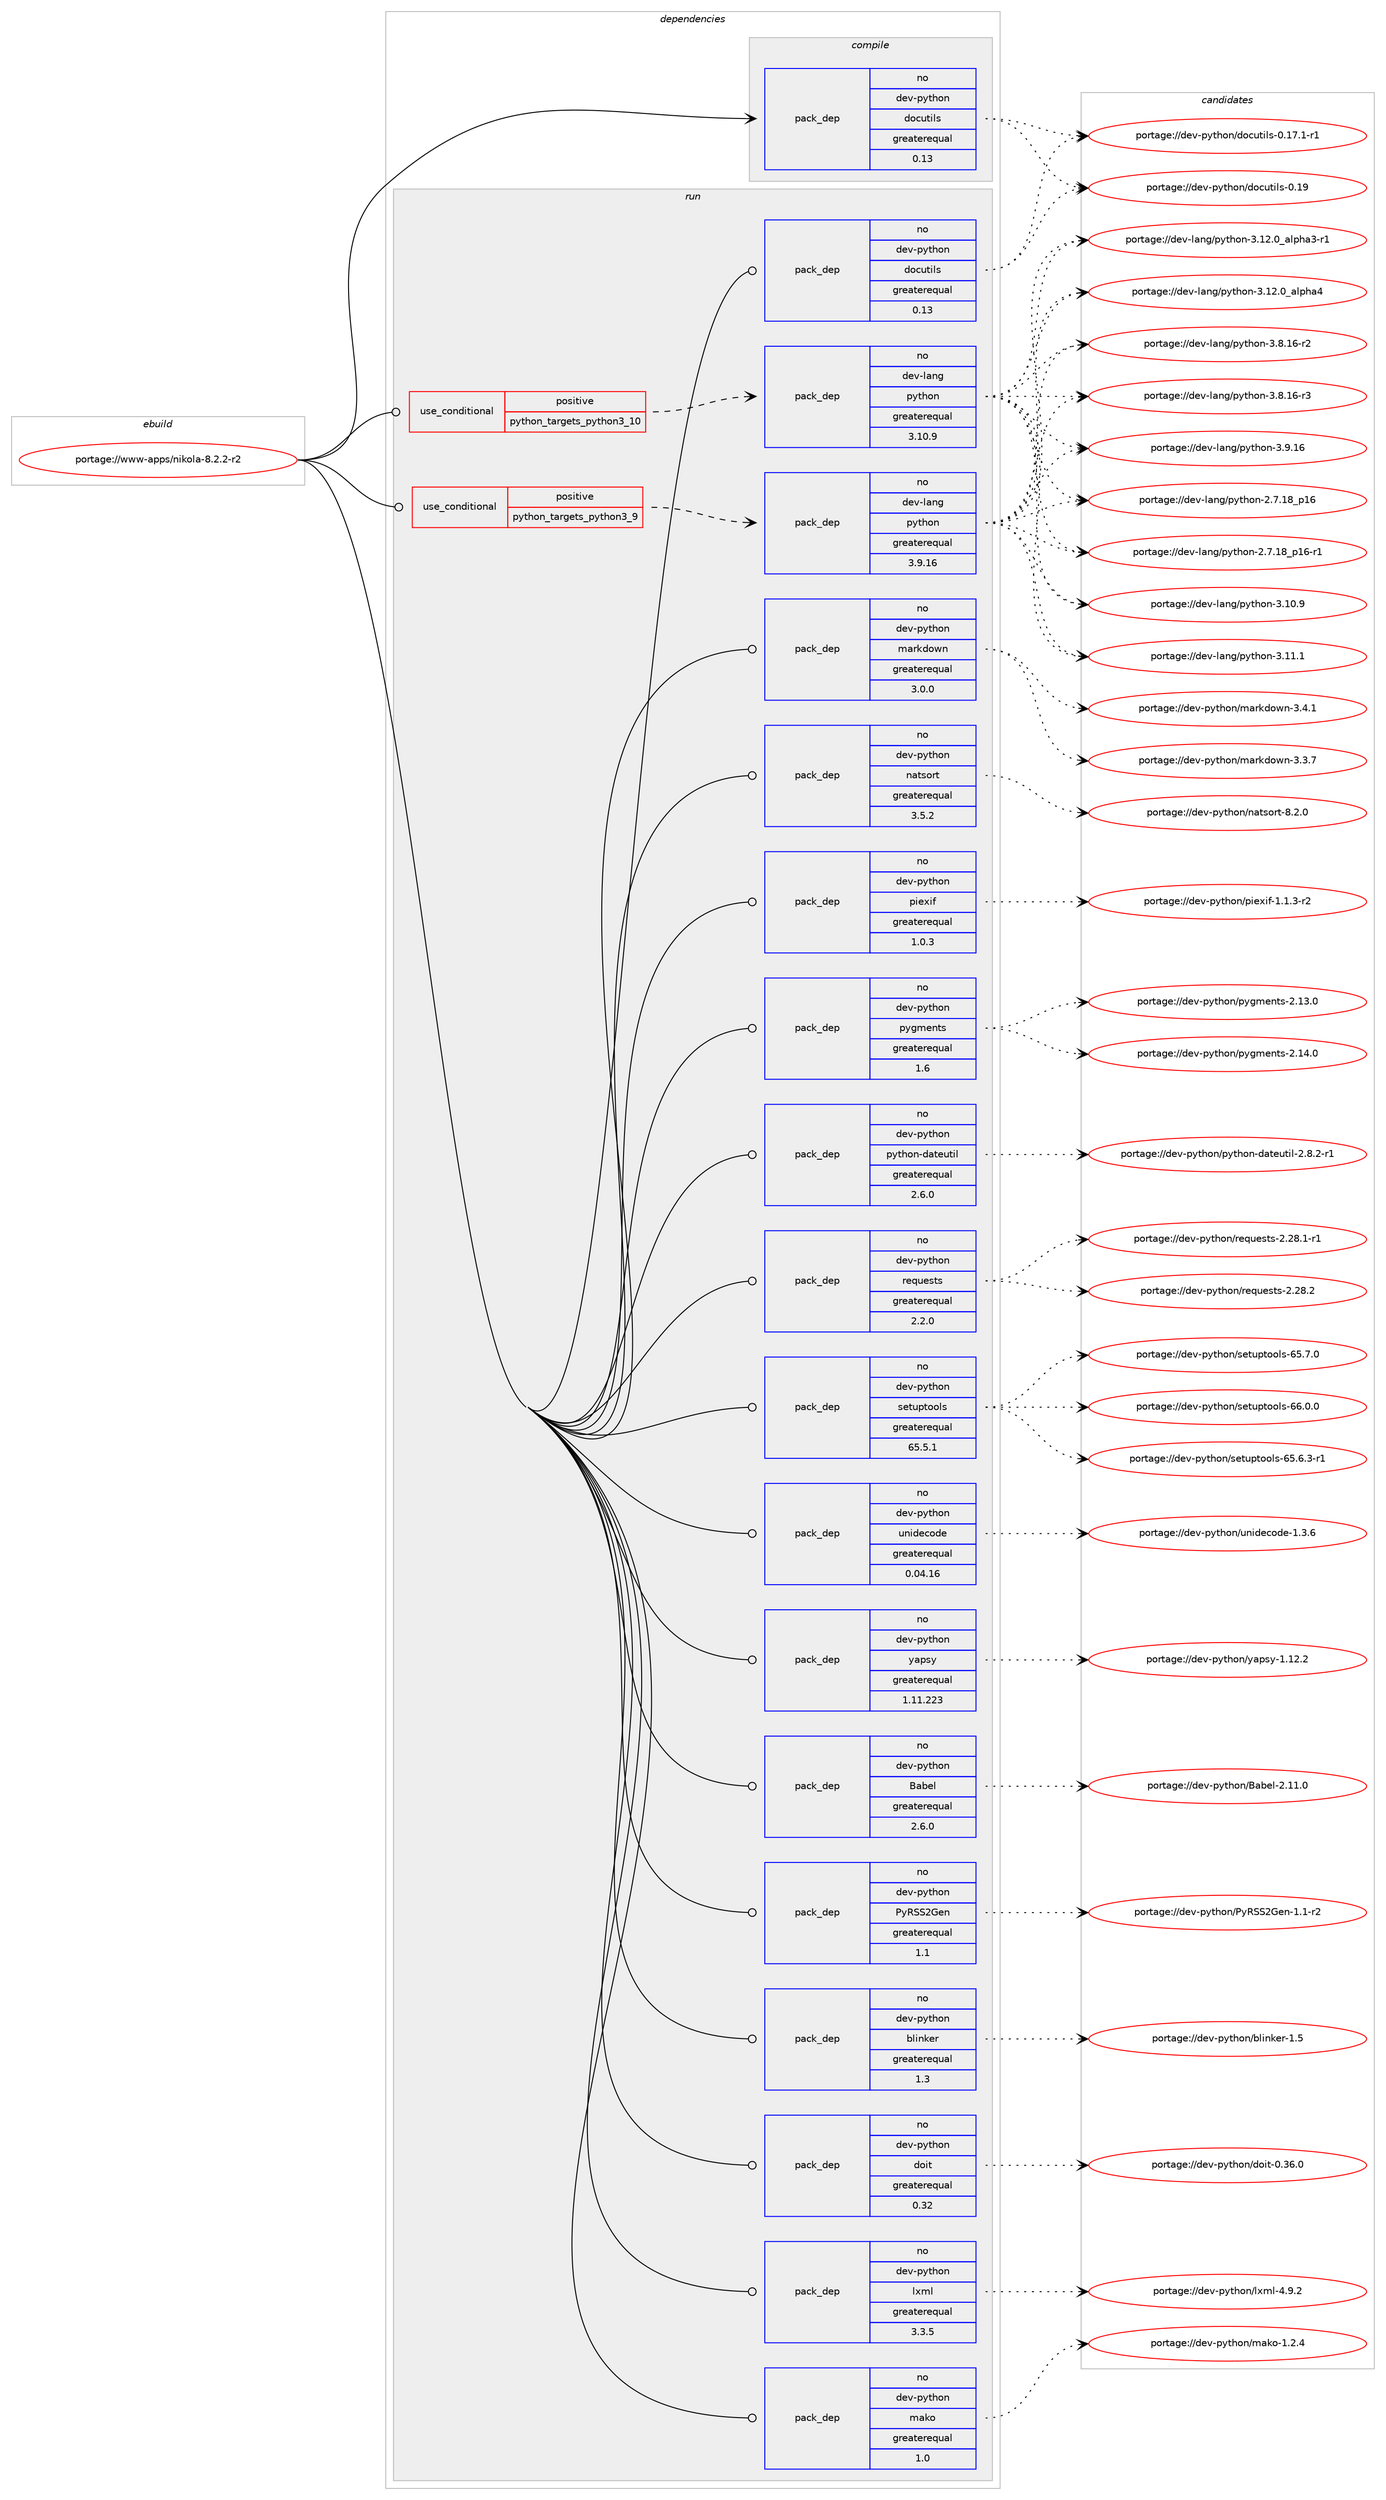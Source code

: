 digraph prolog {

# *************
# Graph options
# *************

newrank=true;
concentrate=true;
compound=true;
graph [rankdir=LR,fontname=Helvetica,fontsize=10,ranksep=1.5];#, ranksep=2.5, nodesep=0.2];
edge  [arrowhead=vee];
node  [fontname=Helvetica,fontsize=10];

# **********
# The ebuild
# **********

subgraph cluster_leftcol {
color=gray;
rank=same;
label=<<i>ebuild</i>>;
id [label="portage://www-apps/nikola-8.2.2-r2", color=red, width=4, href="../www-apps/nikola-8.2.2-r2.svg"];
}

# ****************
# The dependencies
# ****************

subgraph cluster_midcol {
color=gray;
label=<<i>dependencies</i>>;
subgraph cluster_compile {
fillcolor="#eeeeee";
style=filled;
label=<<i>compile</i>>;
subgraph pack3421 {
dependency9553 [label=<<TABLE BORDER="0" CELLBORDER="1" CELLSPACING="0" CELLPADDING="4" WIDTH="220"><TR><TD ROWSPAN="6" CELLPADDING="30">pack_dep</TD></TR><TR><TD WIDTH="110">no</TD></TR><TR><TD>dev-python</TD></TR><TR><TD>docutils</TD></TR><TR><TD>greaterequal</TD></TR><TR><TD>0.13</TD></TR></TABLE>>, shape=none, color=blue];
}
id:e -> dependency9553:w [weight=20,style="solid",arrowhead="vee"];
}
subgraph cluster_compileandrun {
fillcolor="#eeeeee";
style=filled;
label=<<i>compile and run</i>>;
}
subgraph cluster_run {
fillcolor="#eeeeee";
style=filled;
label=<<i>run</i>>;
subgraph cond6018 {
dependency9554 [label=<<TABLE BORDER="0" CELLBORDER="1" CELLSPACING="0" CELLPADDING="4"><TR><TD ROWSPAN="3" CELLPADDING="10">use_conditional</TD></TR><TR><TD>positive</TD></TR><TR><TD>python_targets_python3_10</TD></TR></TABLE>>, shape=none, color=red];
subgraph pack3422 {
dependency9555 [label=<<TABLE BORDER="0" CELLBORDER="1" CELLSPACING="0" CELLPADDING="4" WIDTH="220"><TR><TD ROWSPAN="6" CELLPADDING="30">pack_dep</TD></TR><TR><TD WIDTH="110">no</TD></TR><TR><TD>dev-lang</TD></TR><TR><TD>python</TD></TR><TR><TD>greaterequal</TD></TR><TR><TD>3.10.9</TD></TR></TABLE>>, shape=none, color=blue];
}
dependency9554:e -> dependency9555:w [weight=20,style="dashed",arrowhead="vee"];
}
id:e -> dependency9554:w [weight=20,style="solid",arrowhead="odot"];
subgraph cond6019 {
dependency9556 [label=<<TABLE BORDER="0" CELLBORDER="1" CELLSPACING="0" CELLPADDING="4"><TR><TD ROWSPAN="3" CELLPADDING="10">use_conditional</TD></TR><TR><TD>positive</TD></TR><TR><TD>python_targets_python3_9</TD></TR></TABLE>>, shape=none, color=red];
subgraph pack3423 {
dependency9557 [label=<<TABLE BORDER="0" CELLBORDER="1" CELLSPACING="0" CELLPADDING="4" WIDTH="220"><TR><TD ROWSPAN="6" CELLPADDING="30">pack_dep</TD></TR><TR><TD WIDTH="110">no</TD></TR><TR><TD>dev-lang</TD></TR><TR><TD>python</TD></TR><TR><TD>greaterequal</TD></TR><TR><TD>3.9.16</TD></TR></TABLE>>, shape=none, color=blue];
}
dependency9556:e -> dependency9557:w [weight=20,style="dashed",arrowhead="vee"];
}
id:e -> dependency9556:w [weight=20,style="solid",arrowhead="odot"];
subgraph pack3424 {
dependency9558 [label=<<TABLE BORDER="0" CELLBORDER="1" CELLSPACING="0" CELLPADDING="4" WIDTH="220"><TR><TD ROWSPAN="6" CELLPADDING="30">pack_dep</TD></TR><TR><TD WIDTH="110">no</TD></TR><TR><TD>dev-python</TD></TR><TR><TD>Babel</TD></TR><TR><TD>greaterequal</TD></TR><TR><TD>2.6.0</TD></TR></TABLE>>, shape=none, color=blue];
}
id:e -> dependency9558:w [weight=20,style="solid",arrowhead="odot"];
subgraph pack3425 {
dependency9559 [label=<<TABLE BORDER="0" CELLBORDER="1" CELLSPACING="0" CELLPADDING="4" WIDTH="220"><TR><TD ROWSPAN="6" CELLPADDING="30">pack_dep</TD></TR><TR><TD WIDTH="110">no</TD></TR><TR><TD>dev-python</TD></TR><TR><TD>PyRSS2Gen</TD></TR><TR><TD>greaterequal</TD></TR><TR><TD>1.1</TD></TR></TABLE>>, shape=none, color=blue];
}
id:e -> dependency9559:w [weight=20,style="solid",arrowhead="odot"];
subgraph pack3426 {
dependency9560 [label=<<TABLE BORDER="0" CELLBORDER="1" CELLSPACING="0" CELLPADDING="4" WIDTH="220"><TR><TD ROWSPAN="6" CELLPADDING="30">pack_dep</TD></TR><TR><TD WIDTH="110">no</TD></TR><TR><TD>dev-python</TD></TR><TR><TD>blinker</TD></TR><TR><TD>greaterequal</TD></TR><TR><TD>1.3</TD></TR></TABLE>>, shape=none, color=blue];
}
id:e -> dependency9560:w [weight=20,style="solid",arrowhead="odot"];
# *** BEGIN UNKNOWN DEPENDENCY TYPE (TODO) ***
# id -> package_dependency(portage://www-apps/nikola-8.2.2-r2,run,no,dev-python,cloudpickle,none,[,,],[],[use(optenable(python_targets_python3_9),negative),use(optenable(python_targets_python3_10),negative)])
# *** END UNKNOWN DEPENDENCY TYPE (TODO) ***

subgraph pack3427 {
dependency9561 [label=<<TABLE BORDER="0" CELLBORDER="1" CELLSPACING="0" CELLPADDING="4" WIDTH="220"><TR><TD ROWSPAN="6" CELLPADDING="30">pack_dep</TD></TR><TR><TD WIDTH="110">no</TD></TR><TR><TD>dev-python</TD></TR><TR><TD>docutils</TD></TR><TR><TD>greaterequal</TD></TR><TR><TD>0.13</TD></TR></TABLE>>, shape=none, color=blue];
}
id:e -> dependency9561:w [weight=20,style="solid",arrowhead="odot"];
subgraph pack3428 {
dependency9562 [label=<<TABLE BORDER="0" CELLBORDER="1" CELLSPACING="0" CELLPADDING="4" WIDTH="220"><TR><TD ROWSPAN="6" CELLPADDING="30">pack_dep</TD></TR><TR><TD WIDTH="110">no</TD></TR><TR><TD>dev-python</TD></TR><TR><TD>doit</TD></TR><TR><TD>greaterequal</TD></TR><TR><TD>0.32</TD></TR></TABLE>>, shape=none, color=blue];
}
id:e -> dependency9562:w [weight=20,style="solid",arrowhead="odot"];
subgraph pack3429 {
dependency9563 [label=<<TABLE BORDER="0" CELLBORDER="1" CELLSPACING="0" CELLPADDING="4" WIDTH="220"><TR><TD ROWSPAN="6" CELLPADDING="30">pack_dep</TD></TR><TR><TD WIDTH="110">no</TD></TR><TR><TD>dev-python</TD></TR><TR><TD>lxml</TD></TR><TR><TD>greaterequal</TD></TR><TR><TD>3.3.5</TD></TR></TABLE>>, shape=none, color=blue];
}
id:e -> dependency9563:w [weight=20,style="solid",arrowhead="odot"];
subgraph pack3430 {
dependency9564 [label=<<TABLE BORDER="0" CELLBORDER="1" CELLSPACING="0" CELLPADDING="4" WIDTH="220"><TR><TD ROWSPAN="6" CELLPADDING="30">pack_dep</TD></TR><TR><TD WIDTH="110">no</TD></TR><TR><TD>dev-python</TD></TR><TR><TD>mako</TD></TR><TR><TD>greaterequal</TD></TR><TR><TD>1.0</TD></TR></TABLE>>, shape=none, color=blue];
}
id:e -> dependency9564:w [weight=20,style="solid",arrowhead="odot"];
subgraph pack3431 {
dependency9565 [label=<<TABLE BORDER="0" CELLBORDER="1" CELLSPACING="0" CELLPADDING="4" WIDTH="220"><TR><TD ROWSPAN="6" CELLPADDING="30">pack_dep</TD></TR><TR><TD WIDTH="110">no</TD></TR><TR><TD>dev-python</TD></TR><TR><TD>markdown</TD></TR><TR><TD>greaterequal</TD></TR><TR><TD>3.0.0</TD></TR></TABLE>>, shape=none, color=blue];
}
id:e -> dependency9565:w [weight=20,style="solid",arrowhead="odot"];
subgraph pack3432 {
dependency9566 [label=<<TABLE BORDER="0" CELLBORDER="1" CELLSPACING="0" CELLPADDING="4" WIDTH="220"><TR><TD ROWSPAN="6" CELLPADDING="30">pack_dep</TD></TR><TR><TD WIDTH="110">no</TD></TR><TR><TD>dev-python</TD></TR><TR><TD>natsort</TD></TR><TR><TD>greaterequal</TD></TR><TR><TD>3.5.2</TD></TR></TABLE>>, shape=none, color=blue];
}
id:e -> dependency9566:w [weight=20,style="solid",arrowhead="odot"];
subgraph pack3433 {
dependency9567 [label=<<TABLE BORDER="0" CELLBORDER="1" CELLSPACING="0" CELLPADDING="4" WIDTH="220"><TR><TD ROWSPAN="6" CELLPADDING="30">pack_dep</TD></TR><TR><TD WIDTH="110">no</TD></TR><TR><TD>dev-python</TD></TR><TR><TD>piexif</TD></TR><TR><TD>greaterequal</TD></TR><TR><TD>1.0.3</TD></TR></TABLE>>, shape=none, color=blue];
}
id:e -> dependency9567:w [weight=20,style="solid",arrowhead="odot"];
# *** BEGIN UNKNOWN DEPENDENCY TYPE (TODO) ***
# id -> package_dependency(portage://www-apps/nikola-8.2.2-r2,run,no,dev-python,pillow,none,[,,],[],[use(enable(jpeg),none),use(optenable(python_targets_python3_9),negative),use(optenable(python_targets_python3_10),negative)])
# *** END UNKNOWN DEPENDENCY TYPE (TODO) ***

subgraph pack3434 {
dependency9568 [label=<<TABLE BORDER="0" CELLBORDER="1" CELLSPACING="0" CELLPADDING="4" WIDTH="220"><TR><TD ROWSPAN="6" CELLPADDING="30">pack_dep</TD></TR><TR><TD WIDTH="110">no</TD></TR><TR><TD>dev-python</TD></TR><TR><TD>pygments</TD></TR><TR><TD>greaterequal</TD></TR><TR><TD>1.6</TD></TR></TABLE>>, shape=none, color=blue];
}
id:e -> dependency9568:w [weight=20,style="solid",arrowhead="odot"];
subgraph pack3435 {
dependency9569 [label=<<TABLE BORDER="0" CELLBORDER="1" CELLSPACING="0" CELLPADDING="4" WIDTH="220"><TR><TD ROWSPAN="6" CELLPADDING="30">pack_dep</TD></TR><TR><TD WIDTH="110">no</TD></TR><TR><TD>dev-python</TD></TR><TR><TD>python-dateutil</TD></TR><TR><TD>greaterequal</TD></TR><TR><TD>2.6.0</TD></TR></TABLE>>, shape=none, color=blue];
}
id:e -> dependency9569:w [weight=20,style="solid",arrowhead="odot"];
subgraph pack3436 {
dependency9570 [label=<<TABLE BORDER="0" CELLBORDER="1" CELLSPACING="0" CELLPADDING="4" WIDTH="220"><TR><TD ROWSPAN="6" CELLPADDING="30">pack_dep</TD></TR><TR><TD WIDTH="110">no</TD></TR><TR><TD>dev-python</TD></TR><TR><TD>requests</TD></TR><TR><TD>greaterequal</TD></TR><TR><TD>2.2.0</TD></TR></TABLE>>, shape=none, color=blue];
}
id:e -> dependency9570:w [weight=20,style="solid",arrowhead="odot"];
subgraph pack3437 {
dependency9571 [label=<<TABLE BORDER="0" CELLBORDER="1" CELLSPACING="0" CELLPADDING="4" WIDTH="220"><TR><TD ROWSPAN="6" CELLPADDING="30">pack_dep</TD></TR><TR><TD WIDTH="110">no</TD></TR><TR><TD>dev-python</TD></TR><TR><TD>setuptools</TD></TR><TR><TD>greaterequal</TD></TR><TR><TD>65.5.1</TD></TR></TABLE>>, shape=none, color=blue];
}
id:e -> dependency9571:w [weight=20,style="solid",arrowhead="odot"];
subgraph pack3438 {
dependency9572 [label=<<TABLE BORDER="0" CELLBORDER="1" CELLSPACING="0" CELLPADDING="4" WIDTH="220"><TR><TD ROWSPAN="6" CELLPADDING="30">pack_dep</TD></TR><TR><TD WIDTH="110">no</TD></TR><TR><TD>dev-python</TD></TR><TR><TD>unidecode</TD></TR><TR><TD>greaterequal</TD></TR><TR><TD>0.04.16</TD></TR></TABLE>>, shape=none, color=blue];
}
id:e -> dependency9572:w [weight=20,style="solid",arrowhead="odot"];
subgraph pack3439 {
dependency9573 [label=<<TABLE BORDER="0" CELLBORDER="1" CELLSPACING="0" CELLPADDING="4" WIDTH="220"><TR><TD ROWSPAN="6" CELLPADDING="30">pack_dep</TD></TR><TR><TD WIDTH="110">no</TD></TR><TR><TD>dev-python</TD></TR><TR><TD>yapsy</TD></TR><TR><TD>greaterequal</TD></TR><TR><TD>1.11.223</TD></TR></TABLE>>, shape=none, color=blue];
}
id:e -> dependency9573:w [weight=20,style="solid",arrowhead="odot"];
}
}

# **************
# The candidates
# **************

subgraph cluster_choices {
rank=same;
color=gray;
label=<<i>candidates</i>>;

subgraph choice3421 {
color=black;
nodesep=1;
choice100101118451121211161041111104710011199117116105108115454846495546494511449 [label="portage://dev-python/docutils-0.17.1-r1", color=red, width=4,href="../dev-python/docutils-0.17.1-r1.svg"];
choice1001011184511212111610411111047100111991171161051081154548464957 [label="portage://dev-python/docutils-0.19", color=red, width=4,href="../dev-python/docutils-0.19.svg"];
dependency9553:e -> choice100101118451121211161041111104710011199117116105108115454846495546494511449:w [style=dotted,weight="100"];
dependency9553:e -> choice1001011184511212111610411111047100111991171161051081154548464957:w [style=dotted,weight="100"];
}
subgraph choice3422 {
color=black;
nodesep=1;
choice10010111845108971101034711212111610411111045504655464956951124954 [label="portage://dev-lang/python-2.7.18_p16", color=red, width=4,href="../dev-lang/python-2.7.18_p16.svg"];
choice100101118451089711010347112121116104111110455046554649569511249544511449 [label="portage://dev-lang/python-2.7.18_p16-r1", color=red, width=4,href="../dev-lang/python-2.7.18_p16-r1.svg"];
choice10010111845108971101034711212111610411111045514649484657 [label="portage://dev-lang/python-3.10.9", color=red, width=4,href="../dev-lang/python-3.10.9.svg"];
choice10010111845108971101034711212111610411111045514649494649 [label="portage://dev-lang/python-3.11.1", color=red, width=4,href="../dev-lang/python-3.11.1.svg"];
choice10010111845108971101034711212111610411111045514649504648959710811210497514511449 [label="portage://dev-lang/python-3.12.0_alpha3-r1", color=red, width=4,href="../dev-lang/python-3.12.0_alpha3-r1.svg"];
choice1001011184510897110103471121211161041111104551464950464895971081121049752 [label="portage://dev-lang/python-3.12.0_alpha4", color=red, width=4,href="../dev-lang/python-3.12.0_alpha4.svg"];
choice100101118451089711010347112121116104111110455146564649544511450 [label="portage://dev-lang/python-3.8.16-r2", color=red, width=4,href="../dev-lang/python-3.8.16-r2.svg"];
choice100101118451089711010347112121116104111110455146564649544511451 [label="portage://dev-lang/python-3.8.16-r3", color=red, width=4,href="../dev-lang/python-3.8.16-r3.svg"];
choice10010111845108971101034711212111610411111045514657464954 [label="portage://dev-lang/python-3.9.16", color=red, width=4,href="../dev-lang/python-3.9.16.svg"];
dependency9555:e -> choice10010111845108971101034711212111610411111045504655464956951124954:w [style=dotted,weight="100"];
dependency9555:e -> choice100101118451089711010347112121116104111110455046554649569511249544511449:w [style=dotted,weight="100"];
dependency9555:e -> choice10010111845108971101034711212111610411111045514649484657:w [style=dotted,weight="100"];
dependency9555:e -> choice10010111845108971101034711212111610411111045514649494649:w [style=dotted,weight="100"];
dependency9555:e -> choice10010111845108971101034711212111610411111045514649504648959710811210497514511449:w [style=dotted,weight="100"];
dependency9555:e -> choice1001011184510897110103471121211161041111104551464950464895971081121049752:w [style=dotted,weight="100"];
dependency9555:e -> choice100101118451089711010347112121116104111110455146564649544511450:w [style=dotted,weight="100"];
dependency9555:e -> choice100101118451089711010347112121116104111110455146564649544511451:w [style=dotted,weight="100"];
dependency9555:e -> choice10010111845108971101034711212111610411111045514657464954:w [style=dotted,weight="100"];
}
subgraph choice3423 {
color=black;
nodesep=1;
choice10010111845108971101034711212111610411111045504655464956951124954 [label="portage://dev-lang/python-2.7.18_p16", color=red, width=4,href="../dev-lang/python-2.7.18_p16.svg"];
choice100101118451089711010347112121116104111110455046554649569511249544511449 [label="portage://dev-lang/python-2.7.18_p16-r1", color=red, width=4,href="../dev-lang/python-2.7.18_p16-r1.svg"];
choice10010111845108971101034711212111610411111045514649484657 [label="portage://dev-lang/python-3.10.9", color=red, width=4,href="../dev-lang/python-3.10.9.svg"];
choice10010111845108971101034711212111610411111045514649494649 [label="portage://dev-lang/python-3.11.1", color=red, width=4,href="../dev-lang/python-3.11.1.svg"];
choice10010111845108971101034711212111610411111045514649504648959710811210497514511449 [label="portage://dev-lang/python-3.12.0_alpha3-r1", color=red, width=4,href="../dev-lang/python-3.12.0_alpha3-r1.svg"];
choice1001011184510897110103471121211161041111104551464950464895971081121049752 [label="portage://dev-lang/python-3.12.0_alpha4", color=red, width=4,href="../dev-lang/python-3.12.0_alpha4.svg"];
choice100101118451089711010347112121116104111110455146564649544511450 [label="portage://dev-lang/python-3.8.16-r2", color=red, width=4,href="../dev-lang/python-3.8.16-r2.svg"];
choice100101118451089711010347112121116104111110455146564649544511451 [label="portage://dev-lang/python-3.8.16-r3", color=red, width=4,href="../dev-lang/python-3.8.16-r3.svg"];
choice10010111845108971101034711212111610411111045514657464954 [label="portage://dev-lang/python-3.9.16", color=red, width=4,href="../dev-lang/python-3.9.16.svg"];
dependency9557:e -> choice10010111845108971101034711212111610411111045504655464956951124954:w [style=dotted,weight="100"];
dependency9557:e -> choice100101118451089711010347112121116104111110455046554649569511249544511449:w [style=dotted,weight="100"];
dependency9557:e -> choice10010111845108971101034711212111610411111045514649484657:w [style=dotted,weight="100"];
dependency9557:e -> choice10010111845108971101034711212111610411111045514649494649:w [style=dotted,weight="100"];
dependency9557:e -> choice10010111845108971101034711212111610411111045514649504648959710811210497514511449:w [style=dotted,weight="100"];
dependency9557:e -> choice1001011184510897110103471121211161041111104551464950464895971081121049752:w [style=dotted,weight="100"];
dependency9557:e -> choice100101118451089711010347112121116104111110455146564649544511450:w [style=dotted,weight="100"];
dependency9557:e -> choice100101118451089711010347112121116104111110455146564649544511451:w [style=dotted,weight="100"];
dependency9557:e -> choice10010111845108971101034711212111610411111045514657464954:w [style=dotted,weight="100"];
}
subgraph choice3424 {
color=black;
nodesep=1;
choice100101118451121211161041111104766979810110845504649494648 [label="portage://dev-python/Babel-2.11.0", color=red, width=4,href="../dev-python/Babel-2.11.0.svg"];
dependency9558:e -> choice100101118451121211161041111104766979810110845504649494648:w [style=dotted,weight="100"];
}
subgraph choice3425 {
color=black;
nodesep=1;
choice1001011184511212111610411111047801218283835071101110454946494511450 [label="portage://dev-python/PyRSS2Gen-1.1-r2", color=red, width=4,href="../dev-python/PyRSS2Gen-1.1-r2.svg"];
dependency9559:e -> choice1001011184511212111610411111047801218283835071101110454946494511450:w [style=dotted,weight="100"];
}
subgraph choice3426 {
color=black;
nodesep=1;
choice10010111845112121116104111110479810810511010710111445494653 [label="portage://dev-python/blinker-1.5", color=red, width=4,href="../dev-python/blinker-1.5.svg"];
dependency9560:e -> choice10010111845112121116104111110479810810511010710111445494653:w [style=dotted,weight="100"];
}
subgraph choice3427 {
color=black;
nodesep=1;
choice100101118451121211161041111104710011199117116105108115454846495546494511449 [label="portage://dev-python/docutils-0.17.1-r1", color=red, width=4,href="../dev-python/docutils-0.17.1-r1.svg"];
choice1001011184511212111610411111047100111991171161051081154548464957 [label="portage://dev-python/docutils-0.19", color=red, width=4,href="../dev-python/docutils-0.19.svg"];
dependency9561:e -> choice100101118451121211161041111104710011199117116105108115454846495546494511449:w [style=dotted,weight="100"];
dependency9561:e -> choice1001011184511212111610411111047100111991171161051081154548464957:w [style=dotted,weight="100"];
}
subgraph choice3428 {
color=black;
nodesep=1;
choice100101118451121211161041111104710011110511645484651544648 [label="portage://dev-python/doit-0.36.0", color=red, width=4,href="../dev-python/doit-0.36.0.svg"];
dependency9562:e -> choice100101118451121211161041111104710011110511645484651544648:w [style=dotted,weight="100"];
}
subgraph choice3429 {
color=black;
nodesep=1;
choice1001011184511212111610411111047108120109108455246574650 [label="portage://dev-python/lxml-4.9.2", color=red, width=4,href="../dev-python/lxml-4.9.2.svg"];
dependency9563:e -> choice1001011184511212111610411111047108120109108455246574650:w [style=dotted,weight="100"];
}
subgraph choice3430 {
color=black;
nodesep=1;
choice100101118451121211161041111104710997107111454946504652 [label="portage://dev-python/mako-1.2.4", color=red, width=4,href="../dev-python/mako-1.2.4.svg"];
dependency9564:e -> choice100101118451121211161041111104710997107111454946504652:w [style=dotted,weight="100"];
}
subgraph choice3431 {
color=black;
nodesep=1;
choice100101118451121211161041111104710997114107100111119110455146514655 [label="portage://dev-python/markdown-3.3.7", color=red, width=4,href="../dev-python/markdown-3.3.7.svg"];
choice100101118451121211161041111104710997114107100111119110455146524649 [label="portage://dev-python/markdown-3.4.1", color=red, width=4,href="../dev-python/markdown-3.4.1.svg"];
dependency9565:e -> choice100101118451121211161041111104710997114107100111119110455146514655:w [style=dotted,weight="100"];
dependency9565:e -> choice100101118451121211161041111104710997114107100111119110455146524649:w [style=dotted,weight="100"];
}
subgraph choice3432 {
color=black;
nodesep=1;
choice100101118451121211161041111104711097116115111114116455646504648 [label="portage://dev-python/natsort-8.2.0", color=red, width=4,href="../dev-python/natsort-8.2.0.svg"];
dependency9566:e -> choice100101118451121211161041111104711097116115111114116455646504648:w [style=dotted,weight="100"];
}
subgraph choice3433 {
color=black;
nodesep=1;
choice10010111845112121116104111110471121051011201051024549464946514511450 [label="portage://dev-python/piexif-1.1.3-r2", color=red, width=4,href="../dev-python/piexif-1.1.3-r2.svg"];
dependency9567:e -> choice10010111845112121116104111110471121051011201051024549464946514511450:w [style=dotted,weight="100"];
}
subgraph choice3434 {
color=black;
nodesep=1;
choice100101118451121211161041111104711212110310910111011611545504649514648 [label="portage://dev-python/pygments-2.13.0", color=red, width=4,href="../dev-python/pygments-2.13.0.svg"];
choice100101118451121211161041111104711212110310910111011611545504649524648 [label="portage://dev-python/pygments-2.14.0", color=red, width=4,href="../dev-python/pygments-2.14.0.svg"];
dependency9568:e -> choice100101118451121211161041111104711212110310910111011611545504649514648:w [style=dotted,weight="100"];
dependency9568:e -> choice100101118451121211161041111104711212110310910111011611545504649524648:w [style=dotted,weight="100"];
}
subgraph choice3435 {
color=black;
nodesep=1;
choice100101118451121211161041111104711212111610411111045100971161011171161051084550465646504511449 [label="portage://dev-python/python-dateutil-2.8.2-r1", color=red, width=4,href="../dev-python/python-dateutil-2.8.2-r1.svg"];
dependency9569:e -> choice100101118451121211161041111104711212111610411111045100971161011171161051084550465646504511449:w [style=dotted,weight="100"];
}
subgraph choice3436 {
color=black;
nodesep=1;
choice1001011184511212111610411111047114101113117101115116115455046505646494511449 [label="portage://dev-python/requests-2.28.1-r1", color=red, width=4,href="../dev-python/requests-2.28.1-r1.svg"];
choice100101118451121211161041111104711410111311710111511611545504650564650 [label="portage://dev-python/requests-2.28.2", color=red, width=4,href="../dev-python/requests-2.28.2.svg"];
dependency9570:e -> choice1001011184511212111610411111047114101113117101115116115455046505646494511449:w [style=dotted,weight="100"];
dependency9570:e -> choice100101118451121211161041111104711410111311710111511611545504650564650:w [style=dotted,weight="100"];
}
subgraph choice3437 {
color=black;
nodesep=1;
choice1001011184511212111610411111047115101116117112116111111108115455453465446514511449 [label="portage://dev-python/setuptools-65.6.3-r1", color=red, width=4,href="../dev-python/setuptools-65.6.3-r1.svg"];
choice100101118451121211161041111104711510111611711211611111110811545545346554648 [label="portage://dev-python/setuptools-65.7.0", color=red, width=4,href="../dev-python/setuptools-65.7.0.svg"];
choice100101118451121211161041111104711510111611711211611111110811545545446484648 [label="portage://dev-python/setuptools-66.0.0", color=red, width=4,href="../dev-python/setuptools-66.0.0.svg"];
dependency9571:e -> choice1001011184511212111610411111047115101116117112116111111108115455453465446514511449:w [style=dotted,weight="100"];
dependency9571:e -> choice100101118451121211161041111104711510111611711211611111110811545545346554648:w [style=dotted,weight="100"];
dependency9571:e -> choice100101118451121211161041111104711510111611711211611111110811545545446484648:w [style=dotted,weight="100"];
}
subgraph choice3438 {
color=black;
nodesep=1;
choice100101118451121211161041111104711711010510010199111100101454946514654 [label="portage://dev-python/unidecode-1.3.6", color=red, width=4,href="../dev-python/unidecode-1.3.6.svg"];
dependency9572:e -> choice100101118451121211161041111104711711010510010199111100101454946514654:w [style=dotted,weight="100"];
}
subgraph choice3439 {
color=black;
nodesep=1;
choice10010111845112121116104111110471219711211512145494649504650 [label="portage://dev-python/yapsy-1.12.2", color=red, width=4,href="../dev-python/yapsy-1.12.2.svg"];
dependency9573:e -> choice10010111845112121116104111110471219711211512145494649504650:w [style=dotted,weight="100"];
}
}

}
